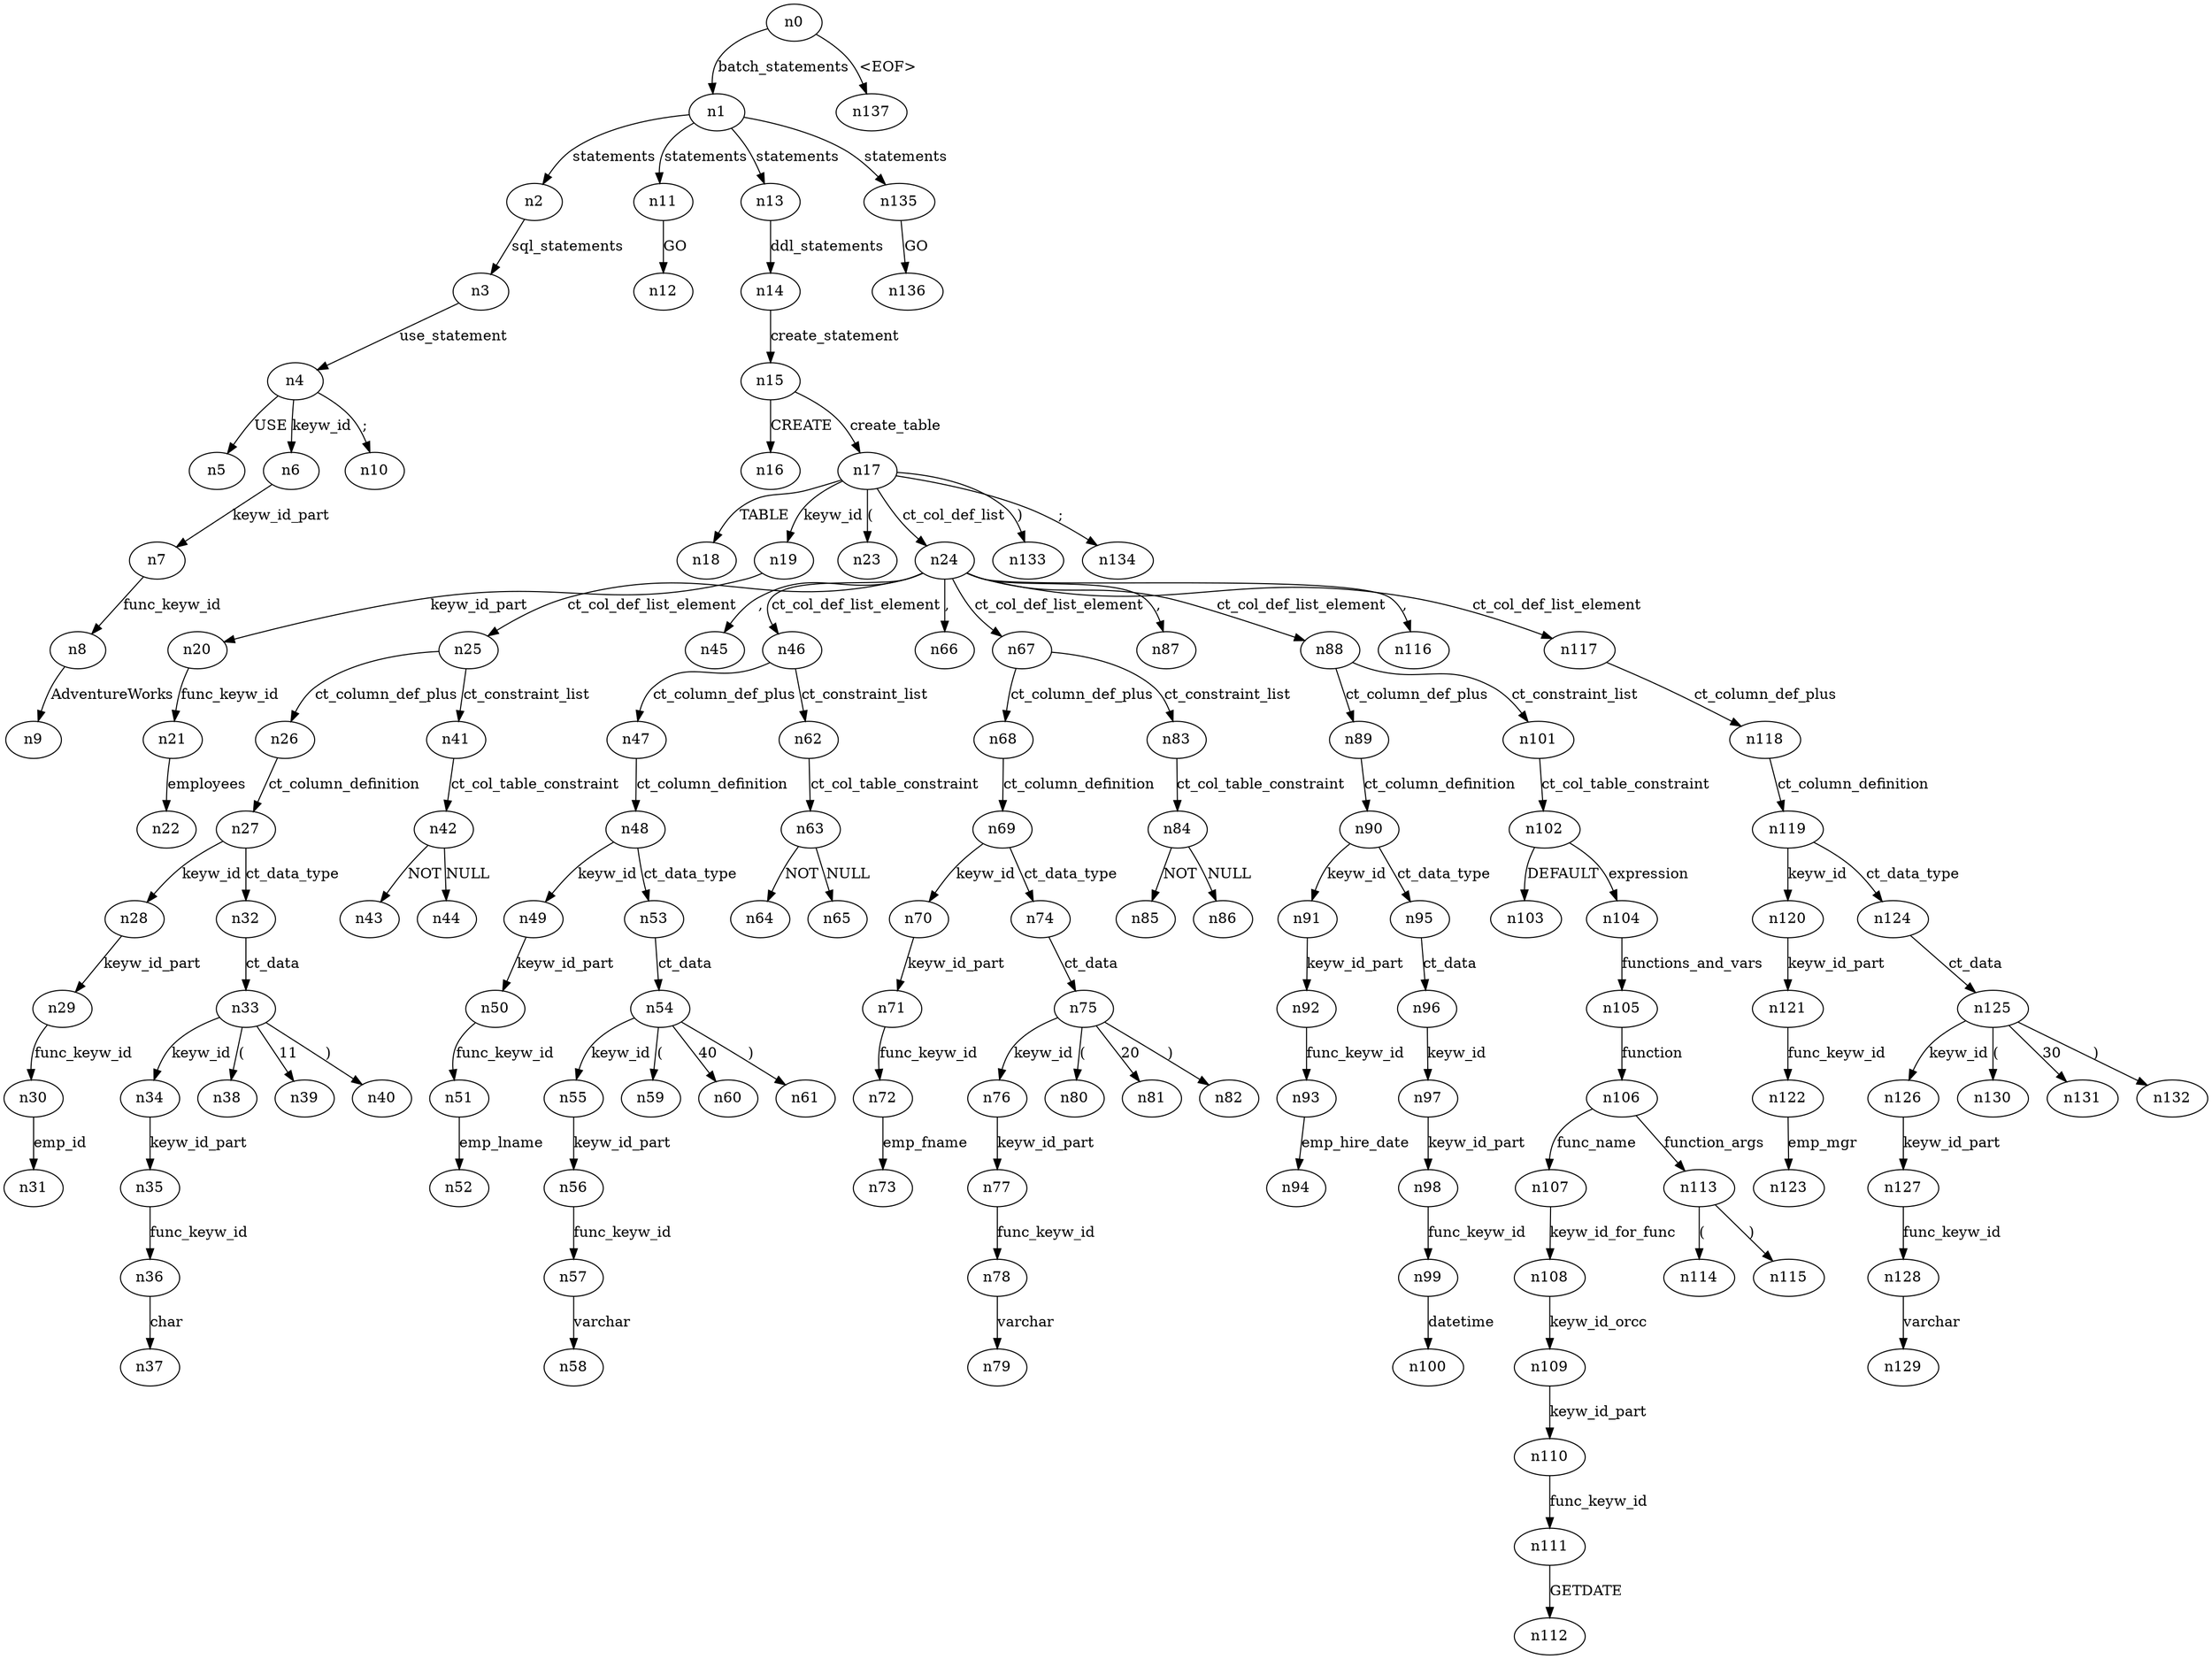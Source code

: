digraph ParseTree {
  n0 -> n1 [label="batch_statements"];
  n1 -> n2 [label="statements"];
  n2 -> n3 [label="sql_statements"];
  n3 -> n4 [label="use_statement"];
  n4 -> n5 [label="USE"];
  n4 -> n6 [label="keyw_id"];
  n6 -> n7 [label="keyw_id_part"];
  n7 -> n8 [label="func_keyw_id"];
  n8 -> n9 [label="AdventureWorks"];
  n4 -> n10 [label=";"];
  n1 -> n11 [label="statements"];
  n11 -> n12 [label="GO"];
  n1 -> n13 [label="statements"];
  n13 -> n14 [label="ddl_statements"];
  n14 -> n15 [label="create_statement"];
  n15 -> n16 [label="CREATE"];
  n15 -> n17 [label="create_table"];
  n17 -> n18 [label="TABLE"];
  n17 -> n19 [label="keyw_id"];
  n19 -> n20 [label="keyw_id_part"];
  n20 -> n21 [label="func_keyw_id"];
  n21 -> n22 [label="employees"];
  n17 -> n23 [label="("];
  n17 -> n24 [label="ct_col_def_list"];
  n24 -> n25 [label="ct_col_def_list_element"];
  n25 -> n26 [label="ct_column_def_plus"];
  n26 -> n27 [label="ct_column_definition"];
  n27 -> n28 [label="keyw_id"];
  n28 -> n29 [label="keyw_id_part"];
  n29 -> n30 [label="func_keyw_id"];
  n30 -> n31 [label="emp_id"];
  n27 -> n32 [label="ct_data_type"];
  n32 -> n33 [label="ct_data"];
  n33 -> n34 [label="keyw_id"];
  n34 -> n35 [label="keyw_id_part"];
  n35 -> n36 [label="func_keyw_id"];
  n36 -> n37 [label="char"];
  n33 -> n38 [label="("];
  n33 -> n39 [label="11"];
  n33 -> n40 [label=")"];
  n25 -> n41 [label="ct_constraint_list"];
  n41 -> n42 [label="ct_col_table_constraint"];
  n42 -> n43 [label="NOT"];
  n42 -> n44 [label="NULL"];
  n24 -> n45 [label=","];
  n24 -> n46 [label="ct_col_def_list_element"];
  n46 -> n47 [label="ct_column_def_plus"];
  n47 -> n48 [label="ct_column_definition"];
  n48 -> n49 [label="keyw_id"];
  n49 -> n50 [label="keyw_id_part"];
  n50 -> n51 [label="func_keyw_id"];
  n51 -> n52 [label="emp_lname"];
  n48 -> n53 [label="ct_data_type"];
  n53 -> n54 [label="ct_data"];
  n54 -> n55 [label="keyw_id"];
  n55 -> n56 [label="keyw_id_part"];
  n56 -> n57 [label="func_keyw_id"];
  n57 -> n58 [label="varchar"];
  n54 -> n59 [label="("];
  n54 -> n60 [label="40"];
  n54 -> n61 [label=")"];
  n46 -> n62 [label="ct_constraint_list"];
  n62 -> n63 [label="ct_col_table_constraint"];
  n63 -> n64 [label="NOT"];
  n63 -> n65 [label="NULL"];
  n24 -> n66 [label=","];
  n24 -> n67 [label="ct_col_def_list_element"];
  n67 -> n68 [label="ct_column_def_plus"];
  n68 -> n69 [label="ct_column_definition"];
  n69 -> n70 [label="keyw_id"];
  n70 -> n71 [label="keyw_id_part"];
  n71 -> n72 [label="func_keyw_id"];
  n72 -> n73 [label="emp_fname"];
  n69 -> n74 [label="ct_data_type"];
  n74 -> n75 [label="ct_data"];
  n75 -> n76 [label="keyw_id"];
  n76 -> n77 [label="keyw_id_part"];
  n77 -> n78 [label="func_keyw_id"];
  n78 -> n79 [label="varchar"];
  n75 -> n80 [label="("];
  n75 -> n81 [label="20"];
  n75 -> n82 [label=")"];
  n67 -> n83 [label="ct_constraint_list"];
  n83 -> n84 [label="ct_col_table_constraint"];
  n84 -> n85 [label="NOT"];
  n84 -> n86 [label="NULL"];
  n24 -> n87 [label=","];
  n24 -> n88 [label="ct_col_def_list_element"];
  n88 -> n89 [label="ct_column_def_plus"];
  n89 -> n90 [label="ct_column_definition"];
  n90 -> n91 [label="keyw_id"];
  n91 -> n92 [label="keyw_id_part"];
  n92 -> n93 [label="func_keyw_id"];
  n93 -> n94 [label="emp_hire_date"];
  n90 -> n95 [label="ct_data_type"];
  n95 -> n96 [label="ct_data"];
  n96 -> n97 [label="keyw_id"];
  n97 -> n98 [label="keyw_id_part"];
  n98 -> n99 [label="func_keyw_id"];
  n99 -> n100 [label="datetime"];
  n88 -> n101 [label="ct_constraint_list"];
  n101 -> n102 [label="ct_col_table_constraint"];
  n102 -> n103 [label="DEFAULT"];
  n102 -> n104 [label="expression"];
  n104 -> n105 [label="functions_and_vars"];
  n105 -> n106 [label="function"];
  n106 -> n107 [label="func_name"];
  n107 -> n108 [label="keyw_id_for_func"];
  n108 -> n109 [label="keyw_id_orcc"];
  n109 -> n110 [label="keyw_id_part"];
  n110 -> n111 [label="func_keyw_id"];
  n111 -> n112 [label="GETDATE"];
  n106 -> n113 [label="function_args"];
  n113 -> n114 [label="("];
  n113 -> n115 [label=")"];
  n24 -> n116 [label=","];
  n24 -> n117 [label="ct_col_def_list_element"];
  n117 -> n118 [label="ct_column_def_plus"];
  n118 -> n119 [label="ct_column_definition"];
  n119 -> n120 [label="keyw_id"];
  n120 -> n121 [label="keyw_id_part"];
  n121 -> n122 [label="func_keyw_id"];
  n122 -> n123 [label="emp_mgr"];
  n119 -> n124 [label="ct_data_type"];
  n124 -> n125 [label="ct_data"];
  n125 -> n126 [label="keyw_id"];
  n126 -> n127 [label="keyw_id_part"];
  n127 -> n128 [label="func_keyw_id"];
  n128 -> n129 [label="varchar"];
  n125 -> n130 [label="("];
  n125 -> n131 [label="30"];
  n125 -> n132 [label=")"];
  n17 -> n133 [label=")"];
  n17 -> n134 [label=";"];
  n1 -> n135 [label="statements"];
  n135 -> n136 [label="GO"];
  n0 -> n137 [label="<EOF>"];
}